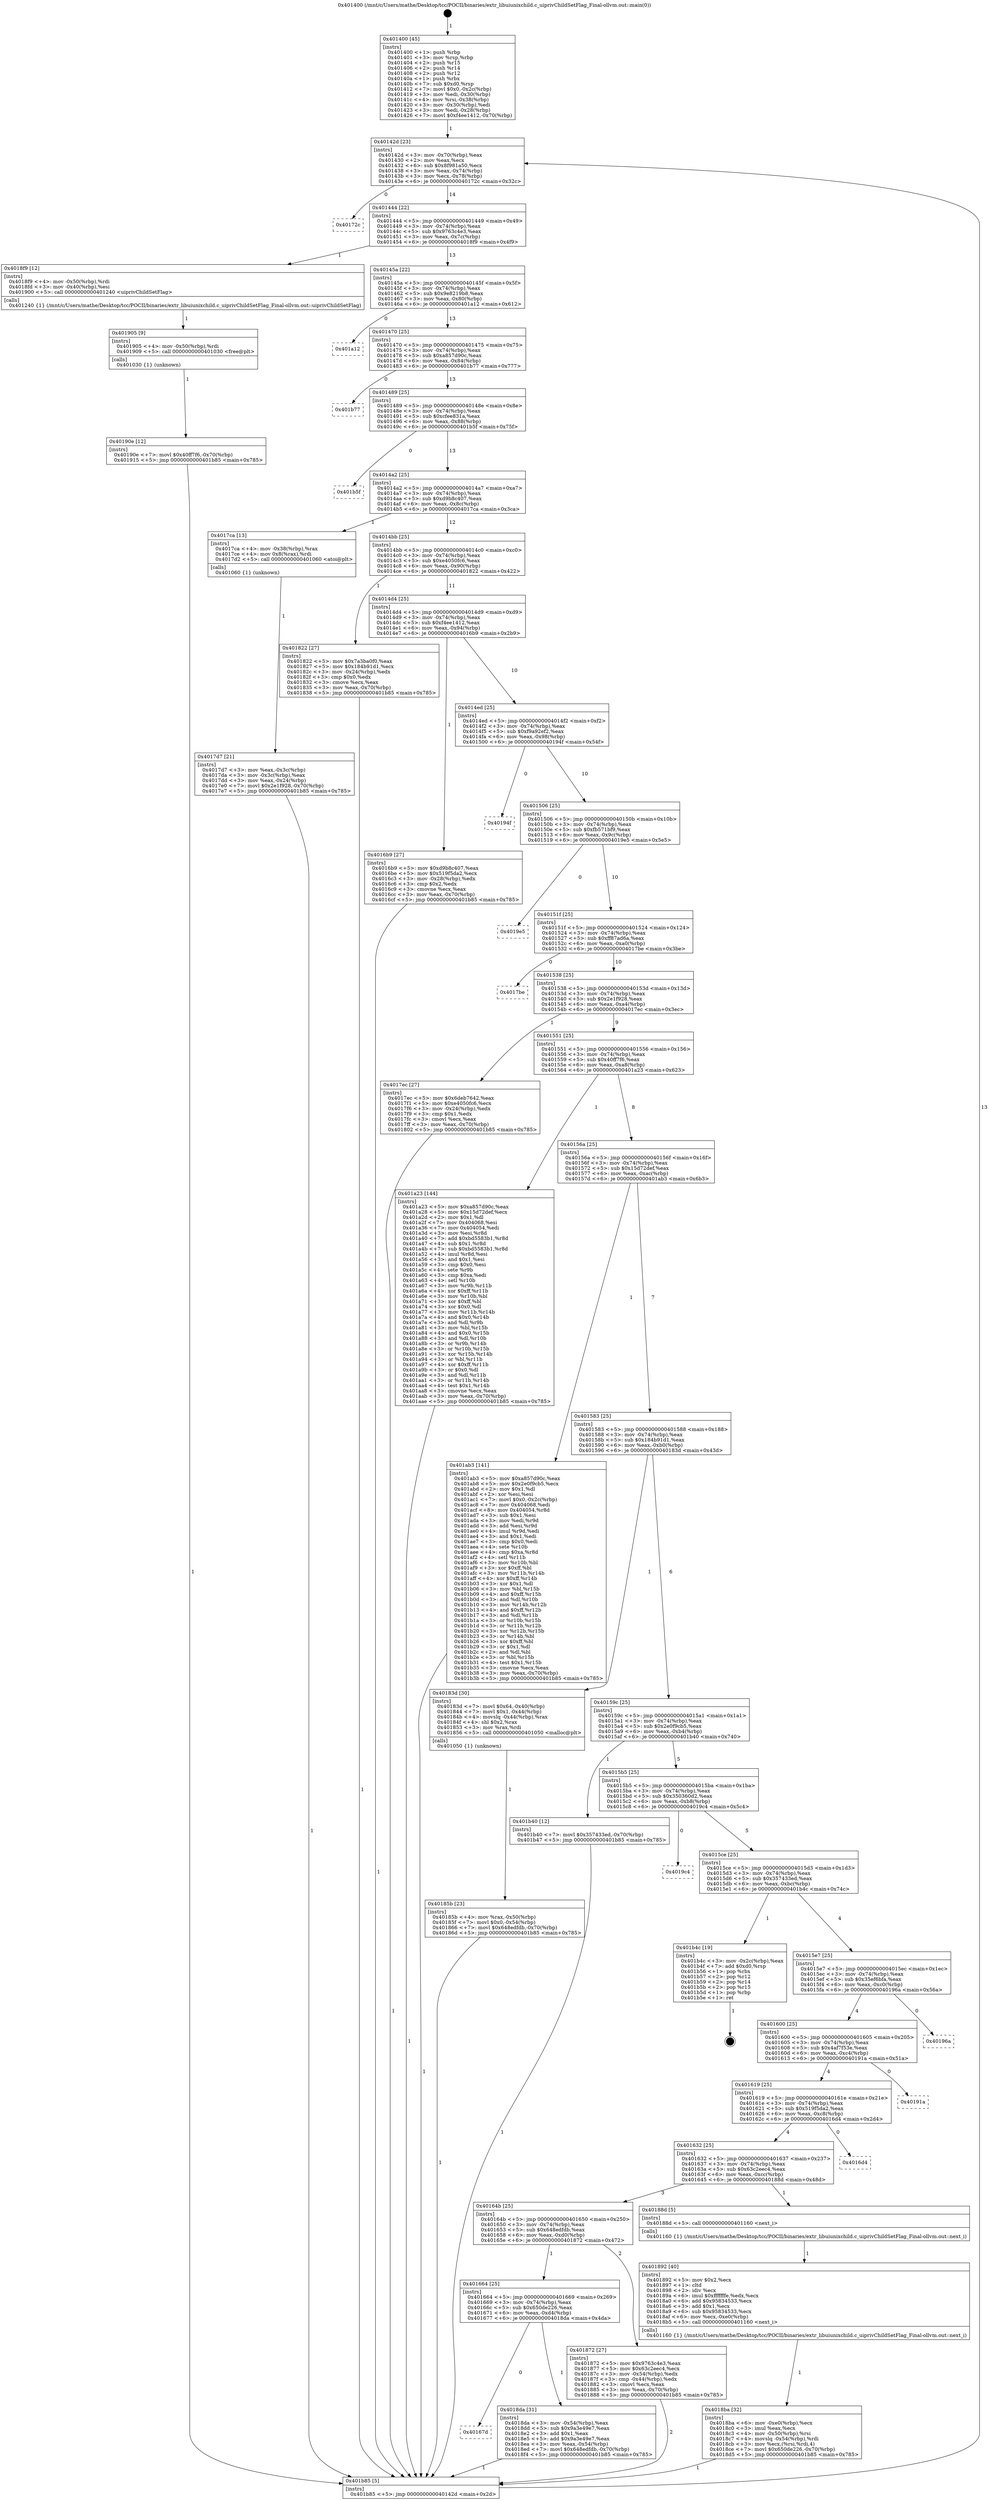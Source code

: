 digraph "0x401400" {
  label = "0x401400 (/mnt/c/Users/mathe/Desktop/tcc/POCII/binaries/extr_libuiunixchild.c_uiprivChildSetFlag_Final-ollvm.out::main(0))"
  labelloc = "t"
  node[shape=record]

  Entry [label="",width=0.3,height=0.3,shape=circle,fillcolor=black,style=filled]
  "0x40142d" [label="{
     0x40142d [23]\l
     | [instrs]\l
     &nbsp;&nbsp;0x40142d \<+3\>: mov -0x70(%rbp),%eax\l
     &nbsp;&nbsp;0x401430 \<+2\>: mov %eax,%ecx\l
     &nbsp;&nbsp;0x401432 \<+6\>: sub $0x8f981a50,%ecx\l
     &nbsp;&nbsp;0x401438 \<+3\>: mov %eax,-0x74(%rbp)\l
     &nbsp;&nbsp;0x40143b \<+3\>: mov %ecx,-0x78(%rbp)\l
     &nbsp;&nbsp;0x40143e \<+6\>: je 000000000040172c \<main+0x32c\>\l
  }"]
  "0x40172c" [label="{
     0x40172c\l
  }", style=dashed]
  "0x401444" [label="{
     0x401444 [22]\l
     | [instrs]\l
     &nbsp;&nbsp;0x401444 \<+5\>: jmp 0000000000401449 \<main+0x49\>\l
     &nbsp;&nbsp;0x401449 \<+3\>: mov -0x74(%rbp),%eax\l
     &nbsp;&nbsp;0x40144c \<+5\>: sub $0x9763c4e3,%eax\l
     &nbsp;&nbsp;0x401451 \<+3\>: mov %eax,-0x7c(%rbp)\l
     &nbsp;&nbsp;0x401454 \<+6\>: je 00000000004018f9 \<main+0x4f9\>\l
  }"]
  Exit [label="",width=0.3,height=0.3,shape=circle,fillcolor=black,style=filled,peripheries=2]
  "0x4018f9" [label="{
     0x4018f9 [12]\l
     | [instrs]\l
     &nbsp;&nbsp;0x4018f9 \<+4\>: mov -0x50(%rbp),%rdi\l
     &nbsp;&nbsp;0x4018fd \<+3\>: mov -0x40(%rbp),%esi\l
     &nbsp;&nbsp;0x401900 \<+5\>: call 0000000000401240 \<uiprivChildSetFlag\>\l
     | [calls]\l
     &nbsp;&nbsp;0x401240 \{1\} (/mnt/c/Users/mathe/Desktop/tcc/POCII/binaries/extr_libuiunixchild.c_uiprivChildSetFlag_Final-ollvm.out::uiprivChildSetFlag)\l
  }"]
  "0x40145a" [label="{
     0x40145a [22]\l
     | [instrs]\l
     &nbsp;&nbsp;0x40145a \<+5\>: jmp 000000000040145f \<main+0x5f\>\l
     &nbsp;&nbsp;0x40145f \<+3\>: mov -0x74(%rbp),%eax\l
     &nbsp;&nbsp;0x401462 \<+5\>: sub $0x9e8219b8,%eax\l
     &nbsp;&nbsp;0x401467 \<+3\>: mov %eax,-0x80(%rbp)\l
     &nbsp;&nbsp;0x40146a \<+6\>: je 0000000000401a12 \<main+0x612\>\l
  }"]
  "0x40190e" [label="{
     0x40190e [12]\l
     | [instrs]\l
     &nbsp;&nbsp;0x40190e \<+7\>: movl $0x40ff7f6,-0x70(%rbp)\l
     &nbsp;&nbsp;0x401915 \<+5\>: jmp 0000000000401b85 \<main+0x785\>\l
  }"]
  "0x401a12" [label="{
     0x401a12\l
  }", style=dashed]
  "0x401470" [label="{
     0x401470 [25]\l
     | [instrs]\l
     &nbsp;&nbsp;0x401470 \<+5\>: jmp 0000000000401475 \<main+0x75\>\l
     &nbsp;&nbsp;0x401475 \<+3\>: mov -0x74(%rbp),%eax\l
     &nbsp;&nbsp;0x401478 \<+5\>: sub $0xa857d90c,%eax\l
     &nbsp;&nbsp;0x40147d \<+6\>: mov %eax,-0x84(%rbp)\l
     &nbsp;&nbsp;0x401483 \<+6\>: je 0000000000401b77 \<main+0x777\>\l
  }"]
  "0x401905" [label="{
     0x401905 [9]\l
     | [instrs]\l
     &nbsp;&nbsp;0x401905 \<+4\>: mov -0x50(%rbp),%rdi\l
     &nbsp;&nbsp;0x401909 \<+5\>: call 0000000000401030 \<free@plt\>\l
     | [calls]\l
     &nbsp;&nbsp;0x401030 \{1\} (unknown)\l
  }"]
  "0x401b77" [label="{
     0x401b77\l
  }", style=dashed]
  "0x401489" [label="{
     0x401489 [25]\l
     | [instrs]\l
     &nbsp;&nbsp;0x401489 \<+5\>: jmp 000000000040148e \<main+0x8e\>\l
     &nbsp;&nbsp;0x40148e \<+3\>: mov -0x74(%rbp),%eax\l
     &nbsp;&nbsp;0x401491 \<+5\>: sub $0xcfee831a,%eax\l
     &nbsp;&nbsp;0x401496 \<+6\>: mov %eax,-0x88(%rbp)\l
     &nbsp;&nbsp;0x40149c \<+6\>: je 0000000000401b5f \<main+0x75f\>\l
  }"]
  "0x40167d" [label="{
     0x40167d\l
  }", style=dashed]
  "0x401b5f" [label="{
     0x401b5f\l
  }", style=dashed]
  "0x4014a2" [label="{
     0x4014a2 [25]\l
     | [instrs]\l
     &nbsp;&nbsp;0x4014a2 \<+5\>: jmp 00000000004014a7 \<main+0xa7\>\l
     &nbsp;&nbsp;0x4014a7 \<+3\>: mov -0x74(%rbp),%eax\l
     &nbsp;&nbsp;0x4014aa \<+5\>: sub $0xd9b8c407,%eax\l
     &nbsp;&nbsp;0x4014af \<+6\>: mov %eax,-0x8c(%rbp)\l
     &nbsp;&nbsp;0x4014b5 \<+6\>: je 00000000004017ca \<main+0x3ca\>\l
  }"]
  "0x4018da" [label="{
     0x4018da [31]\l
     | [instrs]\l
     &nbsp;&nbsp;0x4018da \<+3\>: mov -0x54(%rbp),%eax\l
     &nbsp;&nbsp;0x4018dd \<+5\>: sub $0x9a3e49e7,%eax\l
     &nbsp;&nbsp;0x4018e2 \<+3\>: add $0x1,%eax\l
     &nbsp;&nbsp;0x4018e5 \<+5\>: add $0x9a3e49e7,%eax\l
     &nbsp;&nbsp;0x4018ea \<+3\>: mov %eax,-0x54(%rbp)\l
     &nbsp;&nbsp;0x4018ed \<+7\>: movl $0x648edfdb,-0x70(%rbp)\l
     &nbsp;&nbsp;0x4018f4 \<+5\>: jmp 0000000000401b85 \<main+0x785\>\l
  }"]
  "0x4017ca" [label="{
     0x4017ca [13]\l
     | [instrs]\l
     &nbsp;&nbsp;0x4017ca \<+4\>: mov -0x38(%rbp),%rax\l
     &nbsp;&nbsp;0x4017ce \<+4\>: mov 0x8(%rax),%rdi\l
     &nbsp;&nbsp;0x4017d2 \<+5\>: call 0000000000401060 \<atoi@plt\>\l
     | [calls]\l
     &nbsp;&nbsp;0x401060 \{1\} (unknown)\l
  }"]
  "0x4014bb" [label="{
     0x4014bb [25]\l
     | [instrs]\l
     &nbsp;&nbsp;0x4014bb \<+5\>: jmp 00000000004014c0 \<main+0xc0\>\l
     &nbsp;&nbsp;0x4014c0 \<+3\>: mov -0x74(%rbp),%eax\l
     &nbsp;&nbsp;0x4014c3 \<+5\>: sub $0xe4050fc6,%eax\l
     &nbsp;&nbsp;0x4014c8 \<+6\>: mov %eax,-0x90(%rbp)\l
     &nbsp;&nbsp;0x4014ce \<+6\>: je 0000000000401822 \<main+0x422\>\l
  }"]
  "0x4018ba" [label="{
     0x4018ba [32]\l
     | [instrs]\l
     &nbsp;&nbsp;0x4018ba \<+6\>: mov -0xe0(%rbp),%ecx\l
     &nbsp;&nbsp;0x4018c0 \<+3\>: imul %eax,%ecx\l
     &nbsp;&nbsp;0x4018c3 \<+4\>: mov -0x50(%rbp),%rsi\l
     &nbsp;&nbsp;0x4018c7 \<+4\>: movslq -0x54(%rbp),%rdi\l
     &nbsp;&nbsp;0x4018cb \<+3\>: mov %ecx,(%rsi,%rdi,4)\l
     &nbsp;&nbsp;0x4018ce \<+7\>: movl $0x650de226,-0x70(%rbp)\l
     &nbsp;&nbsp;0x4018d5 \<+5\>: jmp 0000000000401b85 \<main+0x785\>\l
  }"]
  "0x401822" [label="{
     0x401822 [27]\l
     | [instrs]\l
     &nbsp;&nbsp;0x401822 \<+5\>: mov $0x7a3ba0f0,%eax\l
     &nbsp;&nbsp;0x401827 \<+5\>: mov $0x184b91d1,%ecx\l
     &nbsp;&nbsp;0x40182c \<+3\>: mov -0x24(%rbp),%edx\l
     &nbsp;&nbsp;0x40182f \<+3\>: cmp $0x0,%edx\l
     &nbsp;&nbsp;0x401832 \<+3\>: cmove %ecx,%eax\l
     &nbsp;&nbsp;0x401835 \<+3\>: mov %eax,-0x70(%rbp)\l
     &nbsp;&nbsp;0x401838 \<+5\>: jmp 0000000000401b85 \<main+0x785\>\l
  }"]
  "0x4014d4" [label="{
     0x4014d4 [25]\l
     | [instrs]\l
     &nbsp;&nbsp;0x4014d4 \<+5\>: jmp 00000000004014d9 \<main+0xd9\>\l
     &nbsp;&nbsp;0x4014d9 \<+3\>: mov -0x74(%rbp),%eax\l
     &nbsp;&nbsp;0x4014dc \<+5\>: sub $0xf4ee1412,%eax\l
     &nbsp;&nbsp;0x4014e1 \<+6\>: mov %eax,-0x94(%rbp)\l
     &nbsp;&nbsp;0x4014e7 \<+6\>: je 00000000004016b9 \<main+0x2b9\>\l
  }"]
  "0x401892" [label="{
     0x401892 [40]\l
     | [instrs]\l
     &nbsp;&nbsp;0x401892 \<+5\>: mov $0x2,%ecx\l
     &nbsp;&nbsp;0x401897 \<+1\>: cltd\l
     &nbsp;&nbsp;0x401898 \<+2\>: idiv %ecx\l
     &nbsp;&nbsp;0x40189a \<+6\>: imul $0xfffffffe,%edx,%ecx\l
     &nbsp;&nbsp;0x4018a0 \<+6\>: add $0x95834533,%ecx\l
     &nbsp;&nbsp;0x4018a6 \<+3\>: add $0x1,%ecx\l
     &nbsp;&nbsp;0x4018a9 \<+6\>: sub $0x95834533,%ecx\l
     &nbsp;&nbsp;0x4018af \<+6\>: mov %ecx,-0xe0(%rbp)\l
     &nbsp;&nbsp;0x4018b5 \<+5\>: call 0000000000401160 \<next_i\>\l
     | [calls]\l
     &nbsp;&nbsp;0x401160 \{1\} (/mnt/c/Users/mathe/Desktop/tcc/POCII/binaries/extr_libuiunixchild.c_uiprivChildSetFlag_Final-ollvm.out::next_i)\l
  }"]
  "0x4016b9" [label="{
     0x4016b9 [27]\l
     | [instrs]\l
     &nbsp;&nbsp;0x4016b9 \<+5\>: mov $0xd9b8c407,%eax\l
     &nbsp;&nbsp;0x4016be \<+5\>: mov $0x519f5da2,%ecx\l
     &nbsp;&nbsp;0x4016c3 \<+3\>: mov -0x28(%rbp),%edx\l
     &nbsp;&nbsp;0x4016c6 \<+3\>: cmp $0x2,%edx\l
     &nbsp;&nbsp;0x4016c9 \<+3\>: cmovne %ecx,%eax\l
     &nbsp;&nbsp;0x4016cc \<+3\>: mov %eax,-0x70(%rbp)\l
     &nbsp;&nbsp;0x4016cf \<+5\>: jmp 0000000000401b85 \<main+0x785\>\l
  }"]
  "0x4014ed" [label="{
     0x4014ed [25]\l
     | [instrs]\l
     &nbsp;&nbsp;0x4014ed \<+5\>: jmp 00000000004014f2 \<main+0xf2\>\l
     &nbsp;&nbsp;0x4014f2 \<+3\>: mov -0x74(%rbp),%eax\l
     &nbsp;&nbsp;0x4014f5 \<+5\>: sub $0xf9a92ef2,%eax\l
     &nbsp;&nbsp;0x4014fa \<+6\>: mov %eax,-0x98(%rbp)\l
     &nbsp;&nbsp;0x401500 \<+6\>: je 000000000040194f \<main+0x54f\>\l
  }"]
  "0x401b85" [label="{
     0x401b85 [5]\l
     | [instrs]\l
     &nbsp;&nbsp;0x401b85 \<+5\>: jmp 000000000040142d \<main+0x2d\>\l
  }"]
  "0x401400" [label="{
     0x401400 [45]\l
     | [instrs]\l
     &nbsp;&nbsp;0x401400 \<+1\>: push %rbp\l
     &nbsp;&nbsp;0x401401 \<+3\>: mov %rsp,%rbp\l
     &nbsp;&nbsp;0x401404 \<+2\>: push %r15\l
     &nbsp;&nbsp;0x401406 \<+2\>: push %r14\l
     &nbsp;&nbsp;0x401408 \<+2\>: push %r12\l
     &nbsp;&nbsp;0x40140a \<+1\>: push %rbx\l
     &nbsp;&nbsp;0x40140b \<+7\>: sub $0xd0,%rsp\l
     &nbsp;&nbsp;0x401412 \<+7\>: movl $0x0,-0x2c(%rbp)\l
     &nbsp;&nbsp;0x401419 \<+3\>: mov %edi,-0x30(%rbp)\l
     &nbsp;&nbsp;0x40141c \<+4\>: mov %rsi,-0x38(%rbp)\l
     &nbsp;&nbsp;0x401420 \<+3\>: mov -0x30(%rbp),%edi\l
     &nbsp;&nbsp;0x401423 \<+3\>: mov %edi,-0x28(%rbp)\l
     &nbsp;&nbsp;0x401426 \<+7\>: movl $0xf4ee1412,-0x70(%rbp)\l
  }"]
  "0x4017d7" [label="{
     0x4017d7 [21]\l
     | [instrs]\l
     &nbsp;&nbsp;0x4017d7 \<+3\>: mov %eax,-0x3c(%rbp)\l
     &nbsp;&nbsp;0x4017da \<+3\>: mov -0x3c(%rbp),%eax\l
     &nbsp;&nbsp;0x4017dd \<+3\>: mov %eax,-0x24(%rbp)\l
     &nbsp;&nbsp;0x4017e0 \<+7\>: movl $0x2e1f928,-0x70(%rbp)\l
     &nbsp;&nbsp;0x4017e7 \<+5\>: jmp 0000000000401b85 \<main+0x785\>\l
  }"]
  "0x401664" [label="{
     0x401664 [25]\l
     | [instrs]\l
     &nbsp;&nbsp;0x401664 \<+5\>: jmp 0000000000401669 \<main+0x269\>\l
     &nbsp;&nbsp;0x401669 \<+3\>: mov -0x74(%rbp),%eax\l
     &nbsp;&nbsp;0x40166c \<+5\>: sub $0x650de226,%eax\l
     &nbsp;&nbsp;0x401671 \<+6\>: mov %eax,-0xd4(%rbp)\l
     &nbsp;&nbsp;0x401677 \<+6\>: je 00000000004018da \<main+0x4da\>\l
  }"]
  "0x40194f" [label="{
     0x40194f\l
  }", style=dashed]
  "0x401506" [label="{
     0x401506 [25]\l
     | [instrs]\l
     &nbsp;&nbsp;0x401506 \<+5\>: jmp 000000000040150b \<main+0x10b\>\l
     &nbsp;&nbsp;0x40150b \<+3\>: mov -0x74(%rbp),%eax\l
     &nbsp;&nbsp;0x40150e \<+5\>: sub $0xfb571bf9,%eax\l
     &nbsp;&nbsp;0x401513 \<+6\>: mov %eax,-0x9c(%rbp)\l
     &nbsp;&nbsp;0x401519 \<+6\>: je 00000000004019e5 \<main+0x5e5\>\l
  }"]
  "0x401872" [label="{
     0x401872 [27]\l
     | [instrs]\l
     &nbsp;&nbsp;0x401872 \<+5\>: mov $0x9763c4e3,%eax\l
     &nbsp;&nbsp;0x401877 \<+5\>: mov $0x63c2eec4,%ecx\l
     &nbsp;&nbsp;0x40187c \<+3\>: mov -0x54(%rbp),%edx\l
     &nbsp;&nbsp;0x40187f \<+3\>: cmp -0x44(%rbp),%edx\l
     &nbsp;&nbsp;0x401882 \<+3\>: cmovl %ecx,%eax\l
     &nbsp;&nbsp;0x401885 \<+3\>: mov %eax,-0x70(%rbp)\l
     &nbsp;&nbsp;0x401888 \<+5\>: jmp 0000000000401b85 \<main+0x785\>\l
  }"]
  "0x4019e5" [label="{
     0x4019e5\l
  }", style=dashed]
  "0x40151f" [label="{
     0x40151f [25]\l
     | [instrs]\l
     &nbsp;&nbsp;0x40151f \<+5\>: jmp 0000000000401524 \<main+0x124\>\l
     &nbsp;&nbsp;0x401524 \<+3\>: mov -0x74(%rbp),%eax\l
     &nbsp;&nbsp;0x401527 \<+5\>: sub $0xff87ad6a,%eax\l
     &nbsp;&nbsp;0x40152c \<+6\>: mov %eax,-0xa0(%rbp)\l
     &nbsp;&nbsp;0x401532 \<+6\>: je 00000000004017be \<main+0x3be\>\l
  }"]
  "0x40164b" [label="{
     0x40164b [25]\l
     | [instrs]\l
     &nbsp;&nbsp;0x40164b \<+5\>: jmp 0000000000401650 \<main+0x250\>\l
     &nbsp;&nbsp;0x401650 \<+3\>: mov -0x74(%rbp),%eax\l
     &nbsp;&nbsp;0x401653 \<+5\>: sub $0x648edfdb,%eax\l
     &nbsp;&nbsp;0x401658 \<+6\>: mov %eax,-0xd0(%rbp)\l
     &nbsp;&nbsp;0x40165e \<+6\>: je 0000000000401872 \<main+0x472\>\l
  }"]
  "0x4017be" [label="{
     0x4017be\l
  }", style=dashed]
  "0x401538" [label="{
     0x401538 [25]\l
     | [instrs]\l
     &nbsp;&nbsp;0x401538 \<+5\>: jmp 000000000040153d \<main+0x13d\>\l
     &nbsp;&nbsp;0x40153d \<+3\>: mov -0x74(%rbp),%eax\l
     &nbsp;&nbsp;0x401540 \<+5\>: sub $0x2e1f928,%eax\l
     &nbsp;&nbsp;0x401545 \<+6\>: mov %eax,-0xa4(%rbp)\l
     &nbsp;&nbsp;0x40154b \<+6\>: je 00000000004017ec \<main+0x3ec\>\l
  }"]
  "0x40188d" [label="{
     0x40188d [5]\l
     | [instrs]\l
     &nbsp;&nbsp;0x40188d \<+5\>: call 0000000000401160 \<next_i\>\l
     | [calls]\l
     &nbsp;&nbsp;0x401160 \{1\} (/mnt/c/Users/mathe/Desktop/tcc/POCII/binaries/extr_libuiunixchild.c_uiprivChildSetFlag_Final-ollvm.out::next_i)\l
  }"]
  "0x4017ec" [label="{
     0x4017ec [27]\l
     | [instrs]\l
     &nbsp;&nbsp;0x4017ec \<+5\>: mov $0x6deb7642,%eax\l
     &nbsp;&nbsp;0x4017f1 \<+5\>: mov $0xe4050fc6,%ecx\l
     &nbsp;&nbsp;0x4017f6 \<+3\>: mov -0x24(%rbp),%edx\l
     &nbsp;&nbsp;0x4017f9 \<+3\>: cmp $0x1,%edx\l
     &nbsp;&nbsp;0x4017fc \<+3\>: cmovl %ecx,%eax\l
     &nbsp;&nbsp;0x4017ff \<+3\>: mov %eax,-0x70(%rbp)\l
     &nbsp;&nbsp;0x401802 \<+5\>: jmp 0000000000401b85 \<main+0x785\>\l
  }"]
  "0x401551" [label="{
     0x401551 [25]\l
     | [instrs]\l
     &nbsp;&nbsp;0x401551 \<+5\>: jmp 0000000000401556 \<main+0x156\>\l
     &nbsp;&nbsp;0x401556 \<+3\>: mov -0x74(%rbp),%eax\l
     &nbsp;&nbsp;0x401559 \<+5\>: sub $0x40ff7f6,%eax\l
     &nbsp;&nbsp;0x40155e \<+6\>: mov %eax,-0xa8(%rbp)\l
     &nbsp;&nbsp;0x401564 \<+6\>: je 0000000000401a23 \<main+0x623\>\l
  }"]
  "0x401632" [label="{
     0x401632 [25]\l
     | [instrs]\l
     &nbsp;&nbsp;0x401632 \<+5\>: jmp 0000000000401637 \<main+0x237\>\l
     &nbsp;&nbsp;0x401637 \<+3\>: mov -0x74(%rbp),%eax\l
     &nbsp;&nbsp;0x40163a \<+5\>: sub $0x63c2eec4,%eax\l
     &nbsp;&nbsp;0x40163f \<+6\>: mov %eax,-0xcc(%rbp)\l
     &nbsp;&nbsp;0x401645 \<+6\>: je 000000000040188d \<main+0x48d\>\l
  }"]
  "0x401a23" [label="{
     0x401a23 [144]\l
     | [instrs]\l
     &nbsp;&nbsp;0x401a23 \<+5\>: mov $0xa857d90c,%eax\l
     &nbsp;&nbsp;0x401a28 \<+5\>: mov $0x15d72def,%ecx\l
     &nbsp;&nbsp;0x401a2d \<+2\>: mov $0x1,%dl\l
     &nbsp;&nbsp;0x401a2f \<+7\>: mov 0x404068,%esi\l
     &nbsp;&nbsp;0x401a36 \<+7\>: mov 0x404054,%edi\l
     &nbsp;&nbsp;0x401a3d \<+3\>: mov %esi,%r8d\l
     &nbsp;&nbsp;0x401a40 \<+7\>: add $0xbd5583b1,%r8d\l
     &nbsp;&nbsp;0x401a47 \<+4\>: sub $0x1,%r8d\l
     &nbsp;&nbsp;0x401a4b \<+7\>: sub $0xbd5583b1,%r8d\l
     &nbsp;&nbsp;0x401a52 \<+4\>: imul %r8d,%esi\l
     &nbsp;&nbsp;0x401a56 \<+3\>: and $0x1,%esi\l
     &nbsp;&nbsp;0x401a59 \<+3\>: cmp $0x0,%esi\l
     &nbsp;&nbsp;0x401a5c \<+4\>: sete %r9b\l
     &nbsp;&nbsp;0x401a60 \<+3\>: cmp $0xa,%edi\l
     &nbsp;&nbsp;0x401a63 \<+4\>: setl %r10b\l
     &nbsp;&nbsp;0x401a67 \<+3\>: mov %r9b,%r11b\l
     &nbsp;&nbsp;0x401a6a \<+4\>: xor $0xff,%r11b\l
     &nbsp;&nbsp;0x401a6e \<+3\>: mov %r10b,%bl\l
     &nbsp;&nbsp;0x401a71 \<+3\>: xor $0xff,%bl\l
     &nbsp;&nbsp;0x401a74 \<+3\>: xor $0x0,%dl\l
     &nbsp;&nbsp;0x401a77 \<+3\>: mov %r11b,%r14b\l
     &nbsp;&nbsp;0x401a7a \<+4\>: and $0x0,%r14b\l
     &nbsp;&nbsp;0x401a7e \<+3\>: and %dl,%r9b\l
     &nbsp;&nbsp;0x401a81 \<+3\>: mov %bl,%r15b\l
     &nbsp;&nbsp;0x401a84 \<+4\>: and $0x0,%r15b\l
     &nbsp;&nbsp;0x401a88 \<+3\>: and %dl,%r10b\l
     &nbsp;&nbsp;0x401a8b \<+3\>: or %r9b,%r14b\l
     &nbsp;&nbsp;0x401a8e \<+3\>: or %r10b,%r15b\l
     &nbsp;&nbsp;0x401a91 \<+3\>: xor %r15b,%r14b\l
     &nbsp;&nbsp;0x401a94 \<+3\>: or %bl,%r11b\l
     &nbsp;&nbsp;0x401a97 \<+4\>: xor $0xff,%r11b\l
     &nbsp;&nbsp;0x401a9b \<+3\>: or $0x0,%dl\l
     &nbsp;&nbsp;0x401a9e \<+3\>: and %dl,%r11b\l
     &nbsp;&nbsp;0x401aa1 \<+3\>: or %r11b,%r14b\l
     &nbsp;&nbsp;0x401aa4 \<+4\>: test $0x1,%r14b\l
     &nbsp;&nbsp;0x401aa8 \<+3\>: cmovne %ecx,%eax\l
     &nbsp;&nbsp;0x401aab \<+3\>: mov %eax,-0x70(%rbp)\l
     &nbsp;&nbsp;0x401aae \<+5\>: jmp 0000000000401b85 \<main+0x785\>\l
  }"]
  "0x40156a" [label="{
     0x40156a [25]\l
     | [instrs]\l
     &nbsp;&nbsp;0x40156a \<+5\>: jmp 000000000040156f \<main+0x16f\>\l
     &nbsp;&nbsp;0x40156f \<+3\>: mov -0x74(%rbp),%eax\l
     &nbsp;&nbsp;0x401572 \<+5\>: sub $0x15d72def,%eax\l
     &nbsp;&nbsp;0x401577 \<+6\>: mov %eax,-0xac(%rbp)\l
     &nbsp;&nbsp;0x40157d \<+6\>: je 0000000000401ab3 \<main+0x6b3\>\l
  }"]
  "0x4016d4" [label="{
     0x4016d4\l
  }", style=dashed]
  "0x401ab3" [label="{
     0x401ab3 [141]\l
     | [instrs]\l
     &nbsp;&nbsp;0x401ab3 \<+5\>: mov $0xa857d90c,%eax\l
     &nbsp;&nbsp;0x401ab8 \<+5\>: mov $0x2e0f9cb5,%ecx\l
     &nbsp;&nbsp;0x401abd \<+2\>: mov $0x1,%dl\l
     &nbsp;&nbsp;0x401abf \<+2\>: xor %esi,%esi\l
     &nbsp;&nbsp;0x401ac1 \<+7\>: movl $0x0,-0x2c(%rbp)\l
     &nbsp;&nbsp;0x401ac8 \<+7\>: mov 0x404068,%edi\l
     &nbsp;&nbsp;0x401acf \<+8\>: mov 0x404054,%r8d\l
     &nbsp;&nbsp;0x401ad7 \<+3\>: sub $0x1,%esi\l
     &nbsp;&nbsp;0x401ada \<+3\>: mov %edi,%r9d\l
     &nbsp;&nbsp;0x401add \<+3\>: add %esi,%r9d\l
     &nbsp;&nbsp;0x401ae0 \<+4\>: imul %r9d,%edi\l
     &nbsp;&nbsp;0x401ae4 \<+3\>: and $0x1,%edi\l
     &nbsp;&nbsp;0x401ae7 \<+3\>: cmp $0x0,%edi\l
     &nbsp;&nbsp;0x401aea \<+4\>: sete %r10b\l
     &nbsp;&nbsp;0x401aee \<+4\>: cmp $0xa,%r8d\l
     &nbsp;&nbsp;0x401af2 \<+4\>: setl %r11b\l
     &nbsp;&nbsp;0x401af6 \<+3\>: mov %r10b,%bl\l
     &nbsp;&nbsp;0x401af9 \<+3\>: xor $0xff,%bl\l
     &nbsp;&nbsp;0x401afc \<+3\>: mov %r11b,%r14b\l
     &nbsp;&nbsp;0x401aff \<+4\>: xor $0xff,%r14b\l
     &nbsp;&nbsp;0x401b03 \<+3\>: xor $0x1,%dl\l
     &nbsp;&nbsp;0x401b06 \<+3\>: mov %bl,%r15b\l
     &nbsp;&nbsp;0x401b09 \<+4\>: and $0xff,%r15b\l
     &nbsp;&nbsp;0x401b0d \<+3\>: and %dl,%r10b\l
     &nbsp;&nbsp;0x401b10 \<+3\>: mov %r14b,%r12b\l
     &nbsp;&nbsp;0x401b13 \<+4\>: and $0xff,%r12b\l
     &nbsp;&nbsp;0x401b17 \<+3\>: and %dl,%r11b\l
     &nbsp;&nbsp;0x401b1a \<+3\>: or %r10b,%r15b\l
     &nbsp;&nbsp;0x401b1d \<+3\>: or %r11b,%r12b\l
     &nbsp;&nbsp;0x401b20 \<+3\>: xor %r12b,%r15b\l
     &nbsp;&nbsp;0x401b23 \<+3\>: or %r14b,%bl\l
     &nbsp;&nbsp;0x401b26 \<+3\>: xor $0xff,%bl\l
     &nbsp;&nbsp;0x401b29 \<+3\>: or $0x1,%dl\l
     &nbsp;&nbsp;0x401b2c \<+2\>: and %dl,%bl\l
     &nbsp;&nbsp;0x401b2e \<+3\>: or %bl,%r15b\l
     &nbsp;&nbsp;0x401b31 \<+4\>: test $0x1,%r15b\l
     &nbsp;&nbsp;0x401b35 \<+3\>: cmovne %ecx,%eax\l
     &nbsp;&nbsp;0x401b38 \<+3\>: mov %eax,-0x70(%rbp)\l
     &nbsp;&nbsp;0x401b3b \<+5\>: jmp 0000000000401b85 \<main+0x785\>\l
  }"]
  "0x401583" [label="{
     0x401583 [25]\l
     | [instrs]\l
     &nbsp;&nbsp;0x401583 \<+5\>: jmp 0000000000401588 \<main+0x188\>\l
     &nbsp;&nbsp;0x401588 \<+3\>: mov -0x74(%rbp),%eax\l
     &nbsp;&nbsp;0x40158b \<+5\>: sub $0x184b91d1,%eax\l
     &nbsp;&nbsp;0x401590 \<+6\>: mov %eax,-0xb0(%rbp)\l
     &nbsp;&nbsp;0x401596 \<+6\>: je 000000000040183d \<main+0x43d\>\l
  }"]
  "0x401619" [label="{
     0x401619 [25]\l
     | [instrs]\l
     &nbsp;&nbsp;0x401619 \<+5\>: jmp 000000000040161e \<main+0x21e\>\l
     &nbsp;&nbsp;0x40161e \<+3\>: mov -0x74(%rbp),%eax\l
     &nbsp;&nbsp;0x401621 \<+5\>: sub $0x519f5da2,%eax\l
     &nbsp;&nbsp;0x401626 \<+6\>: mov %eax,-0xc8(%rbp)\l
     &nbsp;&nbsp;0x40162c \<+6\>: je 00000000004016d4 \<main+0x2d4\>\l
  }"]
  "0x40183d" [label="{
     0x40183d [30]\l
     | [instrs]\l
     &nbsp;&nbsp;0x40183d \<+7\>: movl $0x64,-0x40(%rbp)\l
     &nbsp;&nbsp;0x401844 \<+7\>: movl $0x1,-0x44(%rbp)\l
     &nbsp;&nbsp;0x40184b \<+4\>: movslq -0x44(%rbp),%rax\l
     &nbsp;&nbsp;0x40184f \<+4\>: shl $0x2,%rax\l
     &nbsp;&nbsp;0x401853 \<+3\>: mov %rax,%rdi\l
     &nbsp;&nbsp;0x401856 \<+5\>: call 0000000000401050 \<malloc@plt\>\l
     | [calls]\l
     &nbsp;&nbsp;0x401050 \{1\} (unknown)\l
  }"]
  "0x40159c" [label="{
     0x40159c [25]\l
     | [instrs]\l
     &nbsp;&nbsp;0x40159c \<+5\>: jmp 00000000004015a1 \<main+0x1a1\>\l
     &nbsp;&nbsp;0x4015a1 \<+3\>: mov -0x74(%rbp),%eax\l
     &nbsp;&nbsp;0x4015a4 \<+5\>: sub $0x2e0f9cb5,%eax\l
     &nbsp;&nbsp;0x4015a9 \<+6\>: mov %eax,-0xb4(%rbp)\l
     &nbsp;&nbsp;0x4015af \<+6\>: je 0000000000401b40 \<main+0x740\>\l
  }"]
  "0x40185b" [label="{
     0x40185b [23]\l
     | [instrs]\l
     &nbsp;&nbsp;0x40185b \<+4\>: mov %rax,-0x50(%rbp)\l
     &nbsp;&nbsp;0x40185f \<+7\>: movl $0x0,-0x54(%rbp)\l
     &nbsp;&nbsp;0x401866 \<+7\>: movl $0x648edfdb,-0x70(%rbp)\l
     &nbsp;&nbsp;0x40186d \<+5\>: jmp 0000000000401b85 \<main+0x785\>\l
  }"]
  "0x40191a" [label="{
     0x40191a\l
  }", style=dashed]
  "0x401b40" [label="{
     0x401b40 [12]\l
     | [instrs]\l
     &nbsp;&nbsp;0x401b40 \<+7\>: movl $0x357433ed,-0x70(%rbp)\l
     &nbsp;&nbsp;0x401b47 \<+5\>: jmp 0000000000401b85 \<main+0x785\>\l
  }"]
  "0x4015b5" [label="{
     0x4015b5 [25]\l
     | [instrs]\l
     &nbsp;&nbsp;0x4015b5 \<+5\>: jmp 00000000004015ba \<main+0x1ba\>\l
     &nbsp;&nbsp;0x4015ba \<+3\>: mov -0x74(%rbp),%eax\l
     &nbsp;&nbsp;0x4015bd \<+5\>: sub $0x350360d2,%eax\l
     &nbsp;&nbsp;0x4015c2 \<+6\>: mov %eax,-0xb8(%rbp)\l
     &nbsp;&nbsp;0x4015c8 \<+6\>: je 00000000004019c4 \<main+0x5c4\>\l
  }"]
  "0x401600" [label="{
     0x401600 [25]\l
     | [instrs]\l
     &nbsp;&nbsp;0x401600 \<+5\>: jmp 0000000000401605 \<main+0x205\>\l
     &nbsp;&nbsp;0x401605 \<+3\>: mov -0x74(%rbp),%eax\l
     &nbsp;&nbsp;0x401608 \<+5\>: sub $0x4af7f53e,%eax\l
     &nbsp;&nbsp;0x40160d \<+6\>: mov %eax,-0xc4(%rbp)\l
     &nbsp;&nbsp;0x401613 \<+6\>: je 000000000040191a \<main+0x51a\>\l
  }"]
  "0x4019c4" [label="{
     0x4019c4\l
  }", style=dashed]
  "0x4015ce" [label="{
     0x4015ce [25]\l
     | [instrs]\l
     &nbsp;&nbsp;0x4015ce \<+5\>: jmp 00000000004015d3 \<main+0x1d3\>\l
     &nbsp;&nbsp;0x4015d3 \<+3\>: mov -0x74(%rbp),%eax\l
     &nbsp;&nbsp;0x4015d6 \<+5\>: sub $0x357433ed,%eax\l
     &nbsp;&nbsp;0x4015db \<+6\>: mov %eax,-0xbc(%rbp)\l
     &nbsp;&nbsp;0x4015e1 \<+6\>: je 0000000000401b4c \<main+0x74c\>\l
  }"]
  "0x40196a" [label="{
     0x40196a\l
  }", style=dashed]
  "0x401b4c" [label="{
     0x401b4c [19]\l
     | [instrs]\l
     &nbsp;&nbsp;0x401b4c \<+3\>: mov -0x2c(%rbp),%eax\l
     &nbsp;&nbsp;0x401b4f \<+7\>: add $0xd0,%rsp\l
     &nbsp;&nbsp;0x401b56 \<+1\>: pop %rbx\l
     &nbsp;&nbsp;0x401b57 \<+2\>: pop %r12\l
     &nbsp;&nbsp;0x401b59 \<+2\>: pop %r14\l
     &nbsp;&nbsp;0x401b5b \<+2\>: pop %r15\l
     &nbsp;&nbsp;0x401b5d \<+1\>: pop %rbp\l
     &nbsp;&nbsp;0x401b5e \<+1\>: ret\l
  }"]
  "0x4015e7" [label="{
     0x4015e7 [25]\l
     | [instrs]\l
     &nbsp;&nbsp;0x4015e7 \<+5\>: jmp 00000000004015ec \<main+0x1ec\>\l
     &nbsp;&nbsp;0x4015ec \<+3\>: mov -0x74(%rbp),%eax\l
     &nbsp;&nbsp;0x4015ef \<+5\>: sub $0x35ef6bfa,%eax\l
     &nbsp;&nbsp;0x4015f4 \<+6\>: mov %eax,-0xc0(%rbp)\l
     &nbsp;&nbsp;0x4015fa \<+6\>: je 000000000040196a \<main+0x56a\>\l
  }"]
  Entry -> "0x401400" [label=" 1"]
  "0x40142d" -> "0x40172c" [label=" 0"]
  "0x40142d" -> "0x401444" [label=" 14"]
  "0x401b4c" -> Exit [label=" 1"]
  "0x401444" -> "0x4018f9" [label=" 1"]
  "0x401444" -> "0x40145a" [label=" 13"]
  "0x401b40" -> "0x401b85" [label=" 1"]
  "0x40145a" -> "0x401a12" [label=" 0"]
  "0x40145a" -> "0x401470" [label=" 13"]
  "0x401ab3" -> "0x401b85" [label=" 1"]
  "0x401470" -> "0x401b77" [label=" 0"]
  "0x401470" -> "0x401489" [label=" 13"]
  "0x401a23" -> "0x401b85" [label=" 1"]
  "0x401489" -> "0x401b5f" [label=" 0"]
  "0x401489" -> "0x4014a2" [label=" 13"]
  "0x40190e" -> "0x401b85" [label=" 1"]
  "0x4014a2" -> "0x4017ca" [label=" 1"]
  "0x4014a2" -> "0x4014bb" [label=" 12"]
  "0x401905" -> "0x40190e" [label=" 1"]
  "0x4014bb" -> "0x401822" [label=" 1"]
  "0x4014bb" -> "0x4014d4" [label=" 11"]
  "0x4018da" -> "0x401b85" [label=" 1"]
  "0x4014d4" -> "0x4016b9" [label=" 1"]
  "0x4014d4" -> "0x4014ed" [label=" 10"]
  "0x4016b9" -> "0x401b85" [label=" 1"]
  "0x401400" -> "0x40142d" [label=" 1"]
  "0x401b85" -> "0x40142d" [label=" 13"]
  "0x4017ca" -> "0x4017d7" [label=" 1"]
  "0x4017d7" -> "0x401b85" [label=" 1"]
  "0x401664" -> "0x40167d" [label=" 0"]
  "0x4014ed" -> "0x40194f" [label=" 0"]
  "0x4014ed" -> "0x401506" [label=" 10"]
  "0x401664" -> "0x4018da" [label=" 1"]
  "0x401506" -> "0x4019e5" [label=" 0"]
  "0x401506" -> "0x40151f" [label=" 10"]
  "0x4018f9" -> "0x401905" [label=" 1"]
  "0x40151f" -> "0x4017be" [label=" 0"]
  "0x40151f" -> "0x401538" [label=" 10"]
  "0x401892" -> "0x4018ba" [label=" 1"]
  "0x401538" -> "0x4017ec" [label=" 1"]
  "0x401538" -> "0x401551" [label=" 9"]
  "0x4017ec" -> "0x401b85" [label=" 1"]
  "0x401822" -> "0x401b85" [label=" 1"]
  "0x40188d" -> "0x401892" [label=" 1"]
  "0x401551" -> "0x401a23" [label=" 1"]
  "0x401551" -> "0x40156a" [label=" 8"]
  "0x40164b" -> "0x401664" [label=" 1"]
  "0x40156a" -> "0x401ab3" [label=" 1"]
  "0x40156a" -> "0x401583" [label=" 7"]
  "0x40164b" -> "0x401872" [label=" 2"]
  "0x401583" -> "0x40183d" [label=" 1"]
  "0x401583" -> "0x40159c" [label=" 6"]
  "0x40183d" -> "0x40185b" [label=" 1"]
  "0x40185b" -> "0x401b85" [label=" 1"]
  "0x401632" -> "0x40164b" [label=" 3"]
  "0x40159c" -> "0x401b40" [label=" 1"]
  "0x40159c" -> "0x4015b5" [label=" 5"]
  "0x401632" -> "0x40188d" [label=" 1"]
  "0x4015b5" -> "0x4019c4" [label=" 0"]
  "0x4015b5" -> "0x4015ce" [label=" 5"]
  "0x401619" -> "0x401632" [label=" 4"]
  "0x4015ce" -> "0x401b4c" [label=" 1"]
  "0x4015ce" -> "0x4015e7" [label=" 4"]
  "0x401619" -> "0x4016d4" [label=" 0"]
  "0x4015e7" -> "0x40196a" [label=" 0"]
  "0x4015e7" -> "0x401600" [label=" 4"]
  "0x401872" -> "0x401b85" [label=" 2"]
  "0x401600" -> "0x40191a" [label=" 0"]
  "0x401600" -> "0x401619" [label=" 4"]
  "0x4018ba" -> "0x401b85" [label=" 1"]
}
